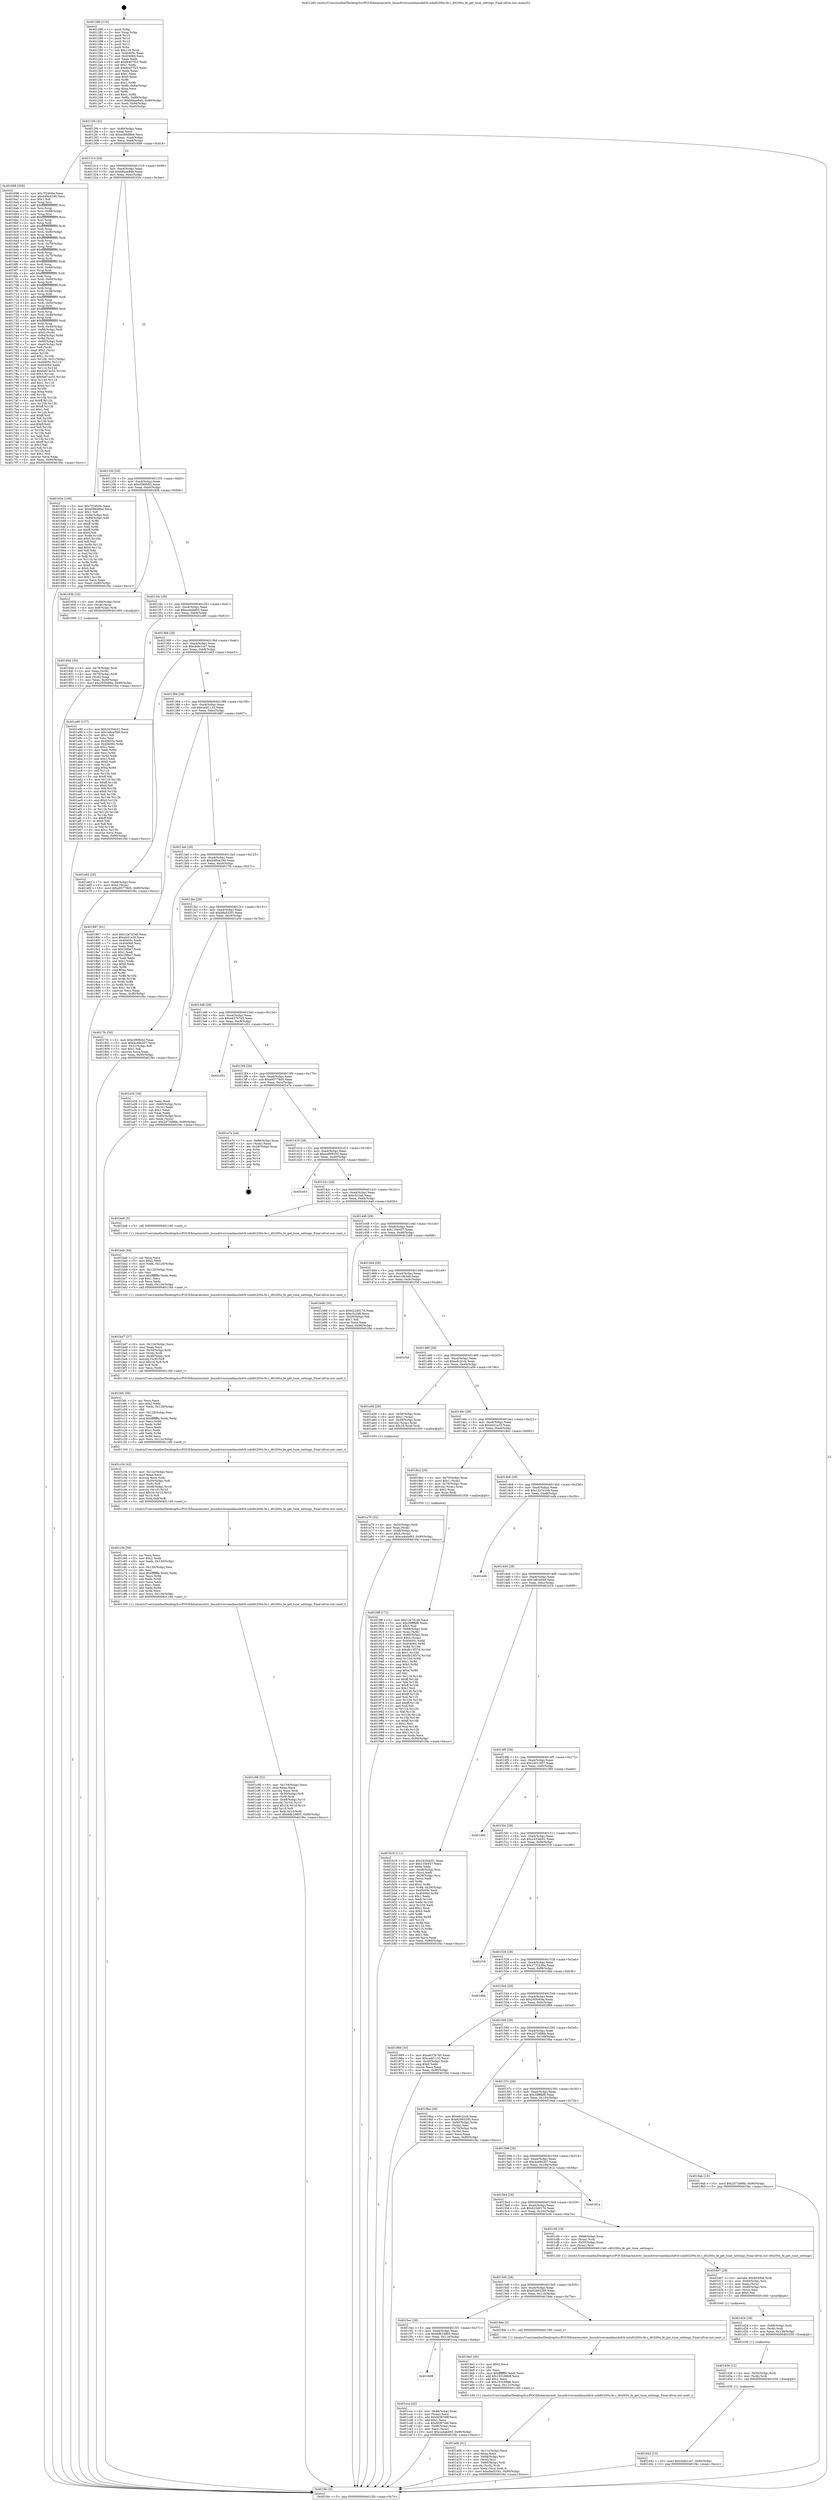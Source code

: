 digraph "0x401280" {
  label = "0x401280 (/mnt/c/Users/mathe/Desktop/tcc/POCII/binaries/extr_linuxdriversmediausbdvb-usbdtt200u-fe.c_dtt200u_fe_get_tune_settings_Final-ollvm.out::main(0))"
  labelloc = "t"
  node[shape=record]

  Entry [label="",width=0.3,height=0.3,shape=circle,fillcolor=black,style=filled]
  "0x4012f4" [label="{
     0x4012f4 [32]\l
     | [instrs]\l
     &nbsp;&nbsp;0x4012f4 \<+6\>: mov -0x90(%rbp),%eax\l
     &nbsp;&nbsp;0x4012fa \<+2\>: mov %eax,%ecx\l
     &nbsp;&nbsp;0x4012fc \<+6\>: sub $0xa086d8bd,%ecx\l
     &nbsp;&nbsp;0x401302 \<+6\>: mov %eax,-0xa4(%rbp)\l
     &nbsp;&nbsp;0x401308 \<+6\>: mov %ecx,-0xa8(%rbp)\l
     &nbsp;&nbsp;0x40130e \<+6\>: je 0000000000401698 \<main+0x418\>\l
  }"]
  "0x401698" [label="{
     0x401698 [356]\l
     | [instrs]\l
     &nbsp;&nbsp;0x401698 \<+5\>: mov $0x7f24fc0e,%eax\l
     &nbsp;&nbsp;0x40169d \<+5\>: mov $0xd4844190,%ecx\l
     &nbsp;&nbsp;0x4016a2 \<+2\>: mov $0x1,%dl\l
     &nbsp;&nbsp;0x4016a4 \<+3\>: mov %rsp,%rsi\l
     &nbsp;&nbsp;0x4016a7 \<+4\>: add $0xfffffffffffffff0,%rsi\l
     &nbsp;&nbsp;0x4016ab \<+3\>: mov %rsi,%rsp\l
     &nbsp;&nbsp;0x4016ae \<+7\>: mov %rsi,-0x88(%rbp)\l
     &nbsp;&nbsp;0x4016b5 \<+3\>: mov %rsp,%rsi\l
     &nbsp;&nbsp;0x4016b8 \<+4\>: add $0xfffffffffffffff0,%rsi\l
     &nbsp;&nbsp;0x4016bc \<+3\>: mov %rsi,%rsp\l
     &nbsp;&nbsp;0x4016bf \<+3\>: mov %rsp,%rdi\l
     &nbsp;&nbsp;0x4016c2 \<+4\>: add $0xfffffffffffffff0,%rdi\l
     &nbsp;&nbsp;0x4016c6 \<+3\>: mov %rdi,%rsp\l
     &nbsp;&nbsp;0x4016c9 \<+4\>: mov %rdi,-0x80(%rbp)\l
     &nbsp;&nbsp;0x4016cd \<+3\>: mov %rsp,%rdi\l
     &nbsp;&nbsp;0x4016d0 \<+4\>: add $0xfffffffffffffff0,%rdi\l
     &nbsp;&nbsp;0x4016d4 \<+3\>: mov %rdi,%rsp\l
     &nbsp;&nbsp;0x4016d7 \<+4\>: mov %rdi,-0x78(%rbp)\l
     &nbsp;&nbsp;0x4016db \<+3\>: mov %rsp,%rdi\l
     &nbsp;&nbsp;0x4016de \<+4\>: add $0xfffffffffffffff0,%rdi\l
     &nbsp;&nbsp;0x4016e2 \<+3\>: mov %rdi,%rsp\l
     &nbsp;&nbsp;0x4016e5 \<+4\>: mov %rdi,-0x70(%rbp)\l
     &nbsp;&nbsp;0x4016e9 \<+3\>: mov %rsp,%rdi\l
     &nbsp;&nbsp;0x4016ec \<+4\>: add $0xfffffffffffffff0,%rdi\l
     &nbsp;&nbsp;0x4016f0 \<+3\>: mov %rdi,%rsp\l
     &nbsp;&nbsp;0x4016f3 \<+4\>: mov %rdi,-0x68(%rbp)\l
     &nbsp;&nbsp;0x4016f7 \<+3\>: mov %rsp,%rdi\l
     &nbsp;&nbsp;0x4016fa \<+4\>: add $0xfffffffffffffff0,%rdi\l
     &nbsp;&nbsp;0x4016fe \<+3\>: mov %rdi,%rsp\l
     &nbsp;&nbsp;0x401701 \<+4\>: mov %rdi,-0x60(%rbp)\l
     &nbsp;&nbsp;0x401705 \<+3\>: mov %rsp,%rdi\l
     &nbsp;&nbsp;0x401708 \<+4\>: add $0xfffffffffffffff0,%rdi\l
     &nbsp;&nbsp;0x40170c \<+3\>: mov %rdi,%rsp\l
     &nbsp;&nbsp;0x40170f \<+4\>: mov %rdi,-0x58(%rbp)\l
     &nbsp;&nbsp;0x401713 \<+3\>: mov %rsp,%rdi\l
     &nbsp;&nbsp;0x401716 \<+4\>: add $0xfffffffffffffff0,%rdi\l
     &nbsp;&nbsp;0x40171a \<+3\>: mov %rdi,%rsp\l
     &nbsp;&nbsp;0x40171d \<+4\>: mov %rdi,-0x50(%rbp)\l
     &nbsp;&nbsp;0x401721 \<+3\>: mov %rsp,%rdi\l
     &nbsp;&nbsp;0x401724 \<+4\>: add $0xfffffffffffffff0,%rdi\l
     &nbsp;&nbsp;0x401728 \<+3\>: mov %rdi,%rsp\l
     &nbsp;&nbsp;0x40172b \<+4\>: mov %rdi,-0x48(%rbp)\l
     &nbsp;&nbsp;0x40172f \<+3\>: mov %rsp,%rdi\l
     &nbsp;&nbsp;0x401732 \<+4\>: add $0xfffffffffffffff0,%rdi\l
     &nbsp;&nbsp;0x401736 \<+3\>: mov %rdi,%rsp\l
     &nbsp;&nbsp;0x401739 \<+4\>: mov %rdi,-0x40(%rbp)\l
     &nbsp;&nbsp;0x40173d \<+7\>: mov -0x88(%rbp),%rdi\l
     &nbsp;&nbsp;0x401744 \<+6\>: movl $0x0,(%rdi)\l
     &nbsp;&nbsp;0x40174a \<+7\>: mov -0x94(%rbp),%r8d\l
     &nbsp;&nbsp;0x401751 \<+3\>: mov %r8d,(%rsi)\l
     &nbsp;&nbsp;0x401754 \<+4\>: mov -0x80(%rbp),%rdi\l
     &nbsp;&nbsp;0x401758 \<+7\>: mov -0xa0(%rbp),%r9\l
     &nbsp;&nbsp;0x40175f \<+3\>: mov %r9,(%rdi)\l
     &nbsp;&nbsp;0x401762 \<+3\>: cmpl $0x2,(%rsi)\l
     &nbsp;&nbsp;0x401765 \<+4\>: setne %r10b\l
     &nbsp;&nbsp;0x401769 \<+4\>: and $0x1,%r10b\l
     &nbsp;&nbsp;0x40176d \<+4\>: mov %r10b,-0x31(%rbp)\l
     &nbsp;&nbsp;0x401771 \<+8\>: mov 0x40405c,%r11d\l
     &nbsp;&nbsp;0x401779 \<+7\>: mov 0x404060,%ebx\l
     &nbsp;&nbsp;0x401780 \<+3\>: mov %r11d,%r14d\l
     &nbsp;&nbsp;0x401783 \<+7\>: add $0x6a67ac55,%r14d\l
     &nbsp;&nbsp;0x40178a \<+4\>: sub $0x1,%r14d\l
     &nbsp;&nbsp;0x40178e \<+7\>: sub $0x6a67ac55,%r14d\l
     &nbsp;&nbsp;0x401795 \<+4\>: imul %r14d,%r11d\l
     &nbsp;&nbsp;0x401799 \<+4\>: and $0x1,%r11d\l
     &nbsp;&nbsp;0x40179d \<+4\>: cmp $0x0,%r11d\l
     &nbsp;&nbsp;0x4017a1 \<+4\>: sete %r10b\l
     &nbsp;&nbsp;0x4017a5 \<+3\>: cmp $0xa,%ebx\l
     &nbsp;&nbsp;0x4017a8 \<+4\>: setl %r15b\l
     &nbsp;&nbsp;0x4017ac \<+3\>: mov %r10b,%r12b\l
     &nbsp;&nbsp;0x4017af \<+4\>: xor $0xff,%r12b\l
     &nbsp;&nbsp;0x4017b3 \<+3\>: mov %r15b,%r13b\l
     &nbsp;&nbsp;0x4017b6 \<+4\>: xor $0xff,%r13b\l
     &nbsp;&nbsp;0x4017ba \<+3\>: xor $0x1,%dl\l
     &nbsp;&nbsp;0x4017bd \<+3\>: mov %r12b,%sil\l
     &nbsp;&nbsp;0x4017c0 \<+4\>: and $0xff,%sil\l
     &nbsp;&nbsp;0x4017c4 \<+3\>: and %dl,%r10b\l
     &nbsp;&nbsp;0x4017c7 \<+3\>: mov %r13b,%dil\l
     &nbsp;&nbsp;0x4017ca \<+4\>: and $0xff,%dil\l
     &nbsp;&nbsp;0x4017ce \<+3\>: and %dl,%r15b\l
     &nbsp;&nbsp;0x4017d1 \<+3\>: or %r10b,%sil\l
     &nbsp;&nbsp;0x4017d4 \<+3\>: or %r15b,%dil\l
     &nbsp;&nbsp;0x4017d7 \<+3\>: xor %dil,%sil\l
     &nbsp;&nbsp;0x4017da \<+3\>: or %r13b,%r12b\l
     &nbsp;&nbsp;0x4017dd \<+4\>: xor $0xff,%r12b\l
     &nbsp;&nbsp;0x4017e1 \<+3\>: or $0x1,%dl\l
     &nbsp;&nbsp;0x4017e4 \<+3\>: and %dl,%r12b\l
     &nbsp;&nbsp;0x4017e7 \<+3\>: or %r12b,%sil\l
     &nbsp;&nbsp;0x4017ea \<+4\>: test $0x1,%sil\l
     &nbsp;&nbsp;0x4017ee \<+3\>: cmovne %ecx,%eax\l
     &nbsp;&nbsp;0x4017f1 \<+6\>: mov %eax,-0x90(%rbp)\l
     &nbsp;&nbsp;0x4017f7 \<+5\>: jmp 0000000000401f4c \<main+0xccc\>\l
  }"]
  "0x401314" [label="{
     0x401314 [28]\l
     | [instrs]\l
     &nbsp;&nbsp;0x401314 \<+5\>: jmp 0000000000401319 \<main+0x99\>\l
     &nbsp;&nbsp;0x401319 \<+6\>: mov -0xa4(%rbp),%eax\l
     &nbsp;&nbsp;0x40131f \<+5\>: sub $0xb8aae84b,%eax\l
     &nbsp;&nbsp;0x401324 \<+6\>: mov %eax,-0xac(%rbp)\l
     &nbsp;&nbsp;0x40132a \<+6\>: je 000000000040162e \<main+0x3ae\>\l
  }"]
  Exit [label="",width=0.3,height=0.3,shape=circle,fillcolor=black,style=filled,peripheries=2]
  "0x40162e" [label="{
     0x40162e [106]\l
     | [instrs]\l
     &nbsp;&nbsp;0x40162e \<+5\>: mov $0x7f24fc0e,%eax\l
     &nbsp;&nbsp;0x401633 \<+5\>: mov $0xa086d8bd,%ecx\l
     &nbsp;&nbsp;0x401638 \<+2\>: mov $0x1,%dl\l
     &nbsp;&nbsp;0x40163a \<+7\>: mov -0x8a(%rbp),%sil\l
     &nbsp;&nbsp;0x401641 \<+7\>: mov -0x89(%rbp),%dil\l
     &nbsp;&nbsp;0x401648 \<+3\>: mov %sil,%r8b\l
     &nbsp;&nbsp;0x40164b \<+4\>: xor $0xff,%r8b\l
     &nbsp;&nbsp;0x40164f \<+3\>: mov %dil,%r9b\l
     &nbsp;&nbsp;0x401652 \<+4\>: xor $0xff,%r9b\l
     &nbsp;&nbsp;0x401656 \<+3\>: xor $0x0,%dl\l
     &nbsp;&nbsp;0x401659 \<+3\>: mov %r8b,%r10b\l
     &nbsp;&nbsp;0x40165c \<+4\>: and $0x0,%r10b\l
     &nbsp;&nbsp;0x401660 \<+3\>: and %dl,%sil\l
     &nbsp;&nbsp;0x401663 \<+3\>: mov %r9b,%r11b\l
     &nbsp;&nbsp;0x401666 \<+4\>: and $0x0,%r11b\l
     &nbsp;&nbsp;0x40166a \<+3\>: and %dl,%dil\l
     &nbsp;&nbsp;0x40166d \<+3\>: or %sil,%r10b\l
     &nbsp;&nbsp;0x401670 \<+3\>: or %dil,%r11b\l
     &nbsp;&nbsp;0x401673 \<+3\>: xor %r11b,%r10b\l
     &nbsp;&nbsp;0x401676 \<+3\>: or %r9b,%r8b\l
     &nbsp;&nbsp;0x401679 \<+4\>: xor $0xff,%r8b\l
     &nbsp;&nbsp;0x40167d \<+3\>: or $0x0,%dl\l
     &nbsp;&nbsp;0x401680 \<+3\>: and %dl,%r8b\l
     &nbsp;&nbsp;0x401683 \<+3\>: or %r8b,%r10b\l
     &nbsp;&nbsp;0x401686 \<+4\>: test $0x1,%r10b\l
     &nbsp;&nbsp;0x40168a \<+3\>: cmovne %ecx,%eax\l
     &nbsp;&nbsp;0x40168d \<+6\>: mov %eax,-0x90(%rbp)\l
     &nbsp;&nbsp;0x401693 \<+5\>: jmp 0000000000401f4c \<main+0xccc\>\l
  }"]
  "0x401330" [label="{
     0x401330 [28]\l
     | [instrs]\l
     &nbsp;&nbsp;0x401330 \<+5\>: jmp 0000000000401335 \<main+0xb5\>\l
     &nbsp;&nbsp;0x401335 \<+6\>: mov -0xa4(%rbp),%eax\l
     &nbsp;&nbsp;0x40133b \<+5\>: sub $0xc090fcb2,%eax\l
     &nbsp;&nbsp;0x401340 \<+6\>: mov %eax,-0xb0(%rbp)\l
     &nbsp;&nbsp;0x401346 \<+6\>: je 000000000040183b \<main+0x5bb\>\l
  }"]
  "0x401f4c" [label="{
     0x401f4c [5]\l
     | [instrs]\l
     &nbsp;&nbsp;0x401f4c \<+5\>: jmp 00000000004012f4 \<main+0x74\>\l
  }"]
  "0x401280" [label="{
     0x401280 [116]\l
     | [instrs]\l
     &nbsp;&nbsp;0x401280 \<+1\>: push %rbp\l
     &nbsp;&nbsp;0x401281 \<+3\>: mov %rsp,%rbp\l
     &nbsp;&nbsp;0x401284 \<+2\>: push %r15\l
     &nbsp;&nbsp;0x401286 \<+2\>: push %r14\l
     &nbsp;&nbsp;0x401288 \<+2\>: push %r13\l
     &nbsp;&nbsp;0x40128a \<+2\>: push %r12\l
     &nbsp;&nbsp;0x40128c \<+1\>: push %rbx\l
     &nbsp;&nbsp;0x40128d \<+7\>: sub $0x128,%rsp\l
     &nbsp;&nbsp;0x401294 \<+7\>: mov 0x40405c,%eax\l
     &nbsp;&nbsp;0x40129b \<+7\>: mov 0x404060,%ecx\l
     &nbsp;&nbsp;0x4012a2 \<+2\>: mov %eax,%edx\l
     &nbsp;&nbsp;0x4012a4 \<+6\>: add $0xfe407f23,%edx\l
     &nbsp;&nbsp;0x4012aa \<+3\>: sub $0x1,%edx\l
     &nbsp;&nbsp;0x4012ad \<+6\>: sub $0xfe407f23,%edx\l
     &nbsp;&nbsp;0x4012b3 \<+3\>: imul %edx,%eax\l
     &nbsp;&nbsp;0x4012b6 \<+3\>: and $0x1,%eax\l
     &nbsp;&nbsp;0x4012b9 \<+3\>: cmp $0x0,%eax\l
     &nbsp;&nbsp;0x4012bc \<+4\>: sete %r8b\l
     &nbsp;&nbsp;0x4012c0 \<+4\>: and $0x1,%r8b\l
     &nbsp;&nbsp;0x4012c4 \<+7\>: mov %r8b,-0x8a(%rbp)\l
     &nbsp;&nbsp;0x4012cb \<+3\>: cmp $0xa,%ecx\l
     &nbsp;&nbsp;0x4012ce \<+4\>: setl %r8b\l
     &nbsp;&nbsp;0x4012d2 \<+4\>: and $0x1,%r8b\l
     &nbsp;&nbsp;0x4012d6 \<+7\>: mov %r8b,-0x89(%rbp)\l
     &nbsp;&nbsp;0x4012dd \<+10\>: movl $0xb8aae84b,-0x90(%rbp)\l
     &nbsp;&nbsp;0x4012e7 \<+6\>: mov %edi,-0x94(%rbp)\l
     &nbsp;&nbsp;0x4012ed \<+7\>: mov %rsi,-0xa0(%rbp)\l
  }"]
  "0x401d42" [label="{
     0x401d42 [15]\l
     | [instrs]\l
     &nbsp;&nbsp;0x401d42 \<+10\>: movl $0xcb4e1ce7,-0x90(%rbp)\l
     &nbsp;&nbsp;0x401d4c \<+5\>: jmp 0000000000401f4c \<main+0xccc\>\l
  }"]
  "0x401d36" [label="{
     0x401d36 [12]\l
     | [instrs]\l
     &nbsp;&nbsp;0x401d36 \<+4\>: mov -0x50(%rbp),%rdi\l
     &nbsp;&nbsp;0x401d3a \<+3\>: mov (%rdi),%rdi\l
     &nbsp;&nbsp;0x401d3d \<+5\>: call 0000000000401030 \<free@plt\>\l
     | [calls]\l
     &nbsp;&nbsp;0x401030 \{1\} (unknown)\l
  }"]
  "0x40183b" [label="{
     0x40183b [16]\l
     | [instrs]\l
     &nbsp;&nbsp;0x40183b \<+4\>: mov -0x80(%rbp),%rax\l
     &nbsp;&nbsp;0x40183f \<+3\>: mov (%rax),%rax\l
     &nbsp;&nbsp;0x401842 \<+4\>: mov 0x8(%rax),%rdi\l
     &nbsp;&nbsp;0x401846 \<+5\>: call 0000000000401060 \<atoi@plt\>\l
     | [calls]\l
     &nbsp;&nbsp;0x401060 \{1\} (unknown)\l
  }"]
  "0x40134c" [label="{
     0x40134c [28]\l
     | [instrs]\l
     &nbsp;&nbsp;0x40134c \<+5\>: jmp 0000000000401351 \<main+0xd1\>\l
     &nbsp;&nbsp;0x401351 \<+6\>: mov -0xa4(%rbp),%eax\l
     &nbsp;&nbsp;0x401357 \<+5\>: sub $0xca4abd93,%eax\l
     &nbsp;&nbsp;0x40135c \<+6\>: mov %eax,-0xb4(%rbp)\l
     &nbsp;&nbsp;0x401362 \<+6\>: je 0000000000401a90 \<main+0x810\>\l
  }"]
  "0x401d24" [label="{
     0x401d24 [18]\l
     | [instrs]\l
     &nbsp;&nbsp;0x401d24 \<+4\>: mov -0x68(%rbp),%rdi\l
     &nbsp;&nbsp;0x401d28 \<+3\>: mov (%rdi),%rdi\l
     &nbsp;&nbsp;0x401d2b \<+6\>: mov %eax,-0x138(%rbp)\l
     &nbsp;&nbsp;0x401d31 \<+5\>: call 0000000000401030 \<free@plt\>\l
     | [calls]\l
     &nbsp;&nbsp;0x401030 \{1\} (unknown)\l
  }"]
  "0x401a90" [label="{
     0x401a90 [137]\l
     | [instrs]\l
     &nbsp;&nbsp;0x401a90 \<+5\>: mov $0x2435dc01,%eax\l
     &nbsp;&nbsp;0x401a95 \<+5\>: mov $0x1a6ce5b9,%ecx\l
     &nbsp;&nbsp;0x401a9a \<+2\>: mov $0x1,%dl\l
     &nbsp;&nbsp;0x401a9c \<+2\>: xor %esi,%esi\l
     &nbsp;&nbsp;0x401a9e \<+7\>: mov 0x40405c,%edi\l
     &nbsp;&nbsp;0x401aa5 \<+8\>: mov 0x404060,%r8d\l
     &nbsp;&nbsp;0x401aad \<+3\>: sub $0x1,%esi\l
     &nbsp;&nbsp;0x401ab0 \<+3\>: mov %edi,%r9d\l
     &nbsp;&nbsp;0x401ab3 \<+3\>: add %esi,%r9d\l
     &nbsp;&nbsp;0x401ab6 \<+4\>: imul %r9d,%edi\l
     &nbsp;&nbsp;0x401aba \<+3\>: and $0x1,%edi\l
     &nbsp;&nbsp;0x401abd \<+3\>: cmp $0x0,%edi\l
     &nbsp;&nbsp;0x401ac0 \<+4\>: sete %r10b\l
     &nbsp;&nbsp;0x401ac4 \<+4\>: cmp $0xa,%r8d\l
     &nbsp;&nbsp;0x401ac8 \<+4\>: setl %r11b\l
     &nbsp;&nbsp;0x401acc \<+3\>: mov %r10b,%bl\l
     &nbsp;&nbsp;0x401acf \<+3\>: xor $0xff,%bl\l
     &nbsp;&nbsp;0x401ad2 \<+3\>: mov %r11b,%r14b\l
     &nbsp;&nbsp;0x401ad5 \<+4\>: xor $0xff,%r14b\l
     &nbsp;&nbsp;0x401ad9 \<+3\>: xor $0x0,%dl\l
     &nbsp;&nbsp;0x401adc \<+3\>: mov %bl,%r15b\l
     &nbsp;&nbsp;0x401adf \<+4\>: and $0x0,%r15b\l
     &nbsp;&nbsp;0x401ae3 \<+3\>: and %dl,%r10b\l
     &nbsp;&nbsp;0x401ae6 \<+3\>: mov %r14b,%r12b\l
     &nbsp;&nbsp;0x401ae9 \<+4\>: and $0x0,%r12b\l
     &nbsp;&nbsp;0x401aed \<+3\>: and %dl,%r11b\l
     &nbsp;&nbsp;0x401af0 \<+3\>: or %r10b,%r15b\l
     &nbsp;&nbsp;0x401af3 \<+3\>: or %r11b,%r12b\l
     &nbsp;&nbsp;0x401af6 \<+3\>: xor %r12b,%r15b\l
     &nbsp;&nbsp;0x401af9 \<+3\>: or %r14b,%bl\l
     &nbsp;&nbsp;0x401afc \<+3\>: xor $0xff,%bl\l
     &nbsp;&nbsp;0x401aff \<+3\>: or $0x0,%dl\l
     &nbsp;&nbsp;0x401b02 \<+2\>: and %dl,%bl\l
     &nbsp;&nbsp;0x401b04 \<+3\>: or %bl,%r15b\l
     &nbsp;&nbsp;0x401b07 \<+4\>: test $0x1,%r15b\l
     &nbsp;&nbsp;0x401b0b \<+3\>: cmovne %ecx,%eax\l
     &nbsp;&nbsp;0x401b0e \<+6\>: mov %eax,-0x90(%rbp)\l
     &nbsp;&nbsp;0x401b14 \<+5\>: jmp 0000000000401f4c \<main+0xccc\>\l
  }"]
  "0x401368" [label="{
     0x401368 [28]\l
     | [instrs]\l
     &nbsp;&nbsp;0x401368 \<+5\>: jmp 000000000040136d \<main+0xed\>\l
     &nbsp;&nbsp;0x40136d \<+6\>: mov -0xa4(%rbp),%eax\l
     &nbsp;&nbsp;0x401373 \<+5\>: sub $0xcb4e1ce7,%eax\l
     &nbsp;&nbsp;0x401378 \<+6\>: mov %eax,-0xb8(%rbp)\l
     &nbsp;&nbsp;0x40137e \<+6\>: je 0000000000401e62 \<main+0xbe2\>\l
  }"]
  "0x401d07" [label="{
     0x401d07 [29]\l
     | [instrs]\l
     &nbsp;&nbsp;0x401d07 \<+10\>: movabs $0x4020b6,%rdi\l
     &nbsp;&nbsp;0x401d11 \<+4\>: mov -0x40(%rbp),%rsi\l
     &nbsp;&nbsp;0x401d15 \<+2\>: mov %eax,(%rsi)\l
     &nbsp;&nbsp;0x401d17 \<+4\>: mov -0x40(%rbp),%rsi\l
     &nbsp;&nbsp;0x401d1b \<+2\>: mov (%rsi),%esi\l
     &nbsp;&nbsp;0x401d1d \<+2\>: mov $0x0,%al\l
     &nbsp;&nbsp;0x401d1f \<+5\>: call 0000000000401040 \<printf@plt\>\l
     | [calls]\l
     &nbsp;&nbsp;0x401040 \{1\} (unknown)\l
  }"]
  "0x401e62" [label="{
     0x401e62 [28]\l
     | [instrs]\l
     &nbsp;&nbsp;0x401e62 \<+7\>: mov -0x88(%rbp),%rax\l
     &nbsp;&nbsp;0x401e69 \<+6\>: movl $0x0,(%rax)\l
     &nbsp;&nbsp;0x401e6f \<+10\>: movl $0xe95778d5,-0x90(%rbp)\l
     &nbsp;&nbsp;0x401e79 \<+5\>: jmp 0000000000401f4c \<main+0xccc\>\l
  }"]
  "0x401384" [label="{
     0x401384 [28]\l
     | [instrs]\l
     &nbsp;&nbsp;0x401384 \<+5\>: jmp 0000000000401389 \<main+0x109\>\l
     &nbsp;&nbsp;0x401389 \<+6\>: mov -0xa4(%rbp),%eax\l
     &nbsp;&nbsp;0x40138f \<+5\>: sub $0xce4f1132,%eax\l
     &nbsp;&nbsp;0x401394 \<+6\>: mov %eax,-0xbc(%rbp)\l
     &nbsp;&nbsp;0x40139a \<+6\>: je 0000000000401887 \<main+0x607\>\l
  }"]
  "0x401608" [label="{
     0x401608\l
  }", style=dashed]
  "0x401887" [label="{
     0x401887 [91]\l
     | [instrs]\l
     &nbsp;&nbsp;0x401887 \<+5\>: mov $0x12a7d1eb,%eax\l
     &nbsp;&nbsp;0x40188c \<+5\>: mov $0xeb51a35,%ecx\l
     &nbsp;&nbsp;0x401891 \<+7\>: mov 0x40405c,%edx\l
     &nbsp;&nbsp;0x401898 \<+7\>: mov 0x404060,%esi\l
     &nbsp;&nbsp;0x40189f \<+2\>: mov %edx,%edi\l
     &nbsp;&nbsp;0x4018a1 \<+6\>: sub $0x24fbe7,%edi\l
     &nbsp;&nbsp;0x4018a7 \<+3\>: sub $0x1,%edi\l
     &nbsp;&nbsp;0x4018aa \<+6\>: add $0x24fbe7,%edi\l
     &nbsp;&nbsp;0x4018b0 \<+3\>: imul %edi,%edx\l
     &nbsp;&nbsp;0x4018b3 \<+3\>: and $0x1,%edx\l
     &nbsp;&nbsp;0x4018b6 \<+3\>: cmp $0x0,%edx\l
     &nbsp;&nbsp;0x4018b9 \<+4\>: sete %r8b\l
     &nbsp;&nbsp;0x4018bd \<+3\>: cmp $0xa,%esi\l
     &nbsp;&nbsp;0x4018c0 \<+4\>: setl %r9b\l
     &nbsp;&nbsp;0x4018c4 \<+3\>: mov %r8b,%r10b\l
     &nbsp;&nbsp;0x4018c7 \<+3\>: and %r9b,%r10b\l
     &nbsp;&nbsp;0x4018ca \<+3\>: xor %r9b,%r8b\l
     &nbsp;&nbsp;0x4018cd \<+3\>: or %r8b,%r10b\l
     &nbsp;&nbsp;0x4018d0 \<+4\>: test $0x1,%r10b\l
     &nbsp;&nbsp;0x4018d4 \<+3\>: cmovne %ecx,%eax\l
     &nbsp;&nbsp;0x4018d7 \<+6\>: mov %eax,-0x90(%rbp)\l
     &nbsp;&nbsp;0x4018dd \<+5\>: jmp 0000000000401f4c \<main+0xccc\>\l
  }"]
  "0x4013a0" [label="{
     0x4013a0 [28]\l
     | [instrs]\l
     &nbsp;&nbsp;0x4013a0 \<+5\>: jmp 00000000004013a5 \<main+0x125\>\l
     &nbsp;&nbsp;0x4013a5 \<+6\>: mov -0xa4(%rbp),%eax\l
     &nbsp;&nbsp;0x4013ab \<+5\>: sub $0xd4844190,%eax\l
     &nbsp;&nbsp;0x4013b0 \<+6\>: mov %eax,-0xc0(%rbp)\l
     &nbsp;&nbsp;0x4013b6 \<+6\>: je 00000000004017fc \<main+0x57c\>\l
  }"]
  "0x401cca" [label="{
     0x401cca [42]\l
     | [instrs]\l
     &nbsp;&nbsp;0x401cca \<+4\>: mov -0x48(%rbp),%rax\l
     &nbsp;&nbsp;0x401cce \<+2\>: mov (%rax),%ecx\l
     &nbsp;&nbsp;0x401cd0 \<+6\>: add $0xfd38748f,%ecx\l
     &nbsp;&nbsp;0x401cd6 \<+3\>: add $0x1,%ecx\l
     &nbsp;&nbsp;0x401cd9 \<+6\>: sub $0xfd38748f,%ecx\l
     &nbsp;&nbsp;0x401cdf \<+4\>: mov -0x48(%rbp),%rax\l
     &nbsp;&nbsp;0x401ce3 \<+2\>: mov %ecx,(%rax)\l
     &nbsp;&nbsp;0x401ce5 \<+10\>: movl $0xca4abd93,-0x90(%rbp)\l
     &nbsp;&nbsp;0x401cef \<+5\>: jmp 0000000000401f4c \<main+0xccc\>\l
  }"]
  "0x4017fc" [label="{
     0x4017fc [30]\l
     | [instrs]\l
     &nbsp;&nbsp;0x4017fc \<+5\>: mov $0xc090fcb2,%eax\l
     &nbsp;&nbsp;0x401801 \<+5\>: mov $0x4a48e307,%ecx\l
     &nbsp;&nbsp;0x401806 \<+3\>: mov -0x31(%rbp),%dl\l
     &nbsp;&nbsp;0x401809 \<+3\>: test $0x1,%dl\l
     &nbsp;&nbsp;0x40180c \<+3\>: cmovne %ecx,%eax\l
     &nbsp;&nbsp;0x40180f \<+6\>: mov %eax,-0x90(%rbp)\l
     &nbsp;&nbsp;0x401815 \<+5\>: jmp 0000000000401f4c \<main+0xccc\>\l
  }"]
  "0x4013bc" [label="{
     0x4013bc [28]\l
     | [instrs]\l
     &nbsp;&nbsp;0x4013bc \<+5\>: jmp 00000000004013c1 \<main+0x141\>\l
     &nbsp;&nbsp;0x4013c1 \<+6\>: mov -0xa4(%rbp),%eax\l
     &nbsp;&nbsp;0x4013c7 \<+5\>: sub $0xd9a533f1,%eax\l
     &nbsp;&nbsp;0x4013cc \<+6\>: mov %eax,-0xc4(%rbp)\l
     &nbsp;&nbsp;0x4013d2 \<+6\>: je 0000000000401a34 \<main+0x7b4\>\l
  }"]
  "0x40184b" [label="{
     0x40184b [30]\l
     | [instrs]\l
     &nbsp;&nbsp;0x40184b \<+4\>: mov -0x78(%rbp),%rdi\l
     &nbsp;&nbsp;0x40184f \<+2\>: mov %eax,(%rdi)\l
     &nbsp;&nbsp;0x401851 \<+4\>: mov -0x78(%rbp),%rdi\l
     &nbsp;&nbsp;0x401855 \<+2\>: mov (%rdi),%eax\l
     &nbsp;&nbsp;0x401857 \<+3\>: mov %eax,-0x30(%rbp)\l
     &nbsp;&nbsp;0x40185a \<+10\>: movl $0x29304f4a,-0x90(%rbp)\l
     &nbsp;&nbsp;0x401864 \<+5\>: jmp 0000000000401f4c \<main+0xccc\>\l
  }"]
  "0x401c96" [label="{
     0x401c96 [52]\l
     | [instrs]\l
     &nbsp;&nbsp;0x401c96 \<+6\>: mov -0x134(%rbp),%ecx\l
     &nbsp;&nbsp;0x401c9c \<+3\>: imul %eax,%ecx\l
     &nbsp;&nbsp;0x401c9f \<+3\>: movslq %ecx,%rdi\l
     &nbsp;&nbsp;0x401ca2 \<+4\>: mov -0x50(%rbp),%r8\l
     &nbsp;&nbsp;0x401ca6 \<+3\>: mov (%r8),%r8\l
     &nbsp;&nbsp;0x401ca9 \<+4\>: mov -0x48(%rbp),%r10\l
     &nbsp;&nbsp;0x401cad \<+3\>: movslq (%r10),%r10\l
     &nbsp;&nbsp;0x401cb0 \<+4\>: imul $0x18,%r10,%r10\l
     &nbsp;&nbsp;0x401cb4 \<+3\>: add %r10,%r8\l
     &nbsp;&nbsp;0x401cb7 \<+4\>: mov %rdi,0x10(%r8)\l
     &nbsp;&nbsp;0x401cbb \<+10\>: movl $0x6db1d805,-0x90(%rbp)\l
     &nbsp;&nbsp;0x401cc5 \<+5\>: jmp 0000000000401f4c \<main+0xccc\>\l
  }"]
  "0x401a34" [label="{
     0x401a34 [34]\l
     | [instrs]\l
     &nbsp;&nbsp;0x401a34 \<+2\>: xor %eax,%eax\l
     &nbsp;&nbsp;0x401a36 \<+4\>: mov -0x60(%rbp),%rcx\l
     &nbsp;&nbsp;0x401a3a \<+2\>: mov (%rcx),%edx\l
     &nbsp;&nbsp;0x401a3c \<+3\>: sub $0x1,%eax\l
     &nbsp;&nbsp;0x401a3f \<+2\>: sub %eax,%edx\l
     &nbsp;&nbsp;0x401a41 \<+4\>: mov -0x60(%rbp),%rcx\l
     &nbsp;&nbsp;0x401a45 \<+2\>: mov %edx,(%rcx)\l
     &nbsp;&nbsp;0x401a47 \<+10\>: movl $0x2d73d96b,-0x90(%rbp)\l
     &nbsp;&nbsp;0x401a51 \<+5\>: jmp 0000000000401f4c \<main+0xccc\>\l
  }"]
  "0x4013d8" [label="{
     0x4013d8 [28]\l
     | [instrs]\l
     &nbsp;&nbsp;0x4013d8 \<+5\>: jmp 00000000004013dd \<main+0x15d\>\l
     &nbsp;&nbsp;0x4013dd \<+6\>: mov -0xa4(%rbp),%eax\l
     &nbsp;&nbsp;0x4013e3 \<+5\>: sub $0xe637b745,%eax\l
     &nbsp;&nbsp;0x4013e8 \<+6\>: mov %eax,-0xc8(%rbp)\l
     &nbsp;&nbsp;0x4013ee \<+6\>: je 0000000000401d51 \<main+0xad1\>\l
  }"]
  "0x401c5e" [label="{
     0x401c5e [56]\l
     | [instrs]\l
     &nbsp;&nbsp;0x401c5e \<+2\>: xor %ecx,%ecx\l
     &nbsp;&nbsp;0x401c60 \<+5\>: mov $0x2,%edx\l
     &nbsp;&nbsp;0x401c65 \<+6\>: mov %edx,-0x130(%rbp)\l
     &nbsp;&nbsp;0x401c6b \<+1\>: cltd\l
     &nbsp;&nbsp;0x401c6c \<+6\>: mov -0x130(%rbp),%esi\l
     &nbsp;&nbsp;0x401c72 \<+2\>: idiv %esi\l
     &nbsp;&nbsp;0x401c74 \<+6\>: imul $0xfffffffe,%edx,%edx\l
     &nbsp;&nbsp;0x401c7a \<+3\>: mov %ecx,%r9d\l
     &nbsp;&nbsp;0x401c7d \<+3\>: sub %edx,%r9d\l
     &nbsp;&nbsp;0x401c80 \<+2\>: mov %ecx,%edx\l
     &nbsp;&nbsp;0x401c82 \<+3\>: sub $0x1,%edx\l
     &nbsp;&nbsp;0x401c85 \<+3\>: add %edx,%r9d\l
     &nbsp;&nbsp;0x401c88 \<+3\>: sub %r9d,%ecx\l
     &nbsp;&nbsp;0x401c8b \<+6\>: mov %ecx,-0x134(%rbp)\l
     &nbsp;&nbsp;0x401c91 \<+5\>: call 0000000000401160 \<next_i\>\l
     | [calls]\l
     &nbsp;&nbsp;0x401160 \{1\} (/mnt/c/Users/mathe/Desktop/tcc/POCII/binaries/extr_linuxdriversmediausbdvb-usbdtt200u-fe.c_dtt200u_fe_get_tune_settings_Final-ollvm.out::next_i)\l
  }"]
  "0x401d51" [label="{
     0x401d51\l
  }", style=dashed]
  "0x4013f4" [label="{
     0x4013f4 [28]\l
     | [instrs]\l
     &nbsp;&nbsp;0x4013f4 \<+5\>: jmp 00000000004013f9 \<main+0x179\>\l
     &nbsp;&nbsp;0x4013f9 \<+6\>: mov -0xa4(%rbp),%eax\l
     &nbsp;&nbsp;0x4013ff \<+5\>: sub $0xe95778d5,%eax\l
     &nbsp;&nbsp;0x401404 \<+6\>: mov %eax,-0xcc(%rbp)\l
     &nbsp;&nbsp;0x40140a \<+6\>: je 0000000000401e7e \<main+0xbfe\>\l
  }"]
  "0x401c34" [label="{
     0x401c34 [42]\l
     | [instrs]\l
     &nbsp;&nbsp;0x401c34 \<+6\>: mov -0x12c(%rbp),%ecx\l
     &nbsp;&nbsp;0x401c3a \<+3\>: imul %eax,%ecx\l
     &nbsp;&nbsp;0x401c3d \<+3\>: movslq %ecx,%rdi\l
     &nbsp;&nbsp;0x401c40 \<+4\>: mov -0x50(%rbp),%r8\l
     &nbsp;&nbsp;0x401c44 \<+3\>: mov (%r8),%r8\l
     &nbsp;&nbsp;0x401c47 \<+4\>: mov -0x48(%rbp),%r10\l
     &nbsp;&nbsp;0x401c4b \<+3\>: movslq (%r10),%r10\l
     &nbsp;&nbsp;0x401c4e \<+4\>: imul $0x18,%r10,%r10\l
     &nbsp;&nbsp;0x401c52 \<+3\>: add %r10,%r8\l
     &nbsp;&nbsp;0x401c55 \<+4\>: mov %rdi,0x8(%r8)\l
     &nbsp;&nbsp;0x401c59 \<+5\>: call 0000000000401160 \<next_i\>\l
     | [calls]\l
     &nbsp;&nbsp;0x401160 \{1\} (/mnt/c/Users/mathe/Desktop/tcc/POCII/binaries/extr_linuxdriversmediausbdvb-usbdtt200u-fe.c_dtt200u_fe_get_tune_settings_Final-ollvm.out::next_i)\l
  }"]
  "0x401e7e" [label="{
     0x401e7e [24]\l
     | [instrs]\l
     &nbsp;&nbsp;0x401e7e \<+7\>: mov -0x88(%rbp),%rax\l
     &nbsp;&nbsp;0x401e85 \<+2\>: mov (%rax),%eax\l
     &nbsp;&nbsp;0x401e87 \<+4\>: lea -0x28(%rbp),%rsp\l
     &nbsp;&nbsp;0x401e8b \<+1\>: pop %rbx\l
     &nbsp;&nbsp;0x401e8c \<+2\>: pop %r12\l
     &nbsp;&nbsp;0x401e8e \<+2\>: pop %r13\l
     &nbsp;&nbsp;0x401e90 \<+2\>: pop %r14\l
     &nbsp;&nbsp;0x401e92 \<+2\>: pop %r15\l
     &nbsp;&nbsp;0x401e94 \<+1\>: pop %rbp\l
     &nbsp;&nbsp;0x401e95 \<+1\>: ret\l
  }"]
  "0x401410" [label="{
     0x401410 [28]\l
     | [instrs]\l
     &nbsp;&nbsp;0x401410 \<+5\>: jmp 0000000000401415 \<main+0x195\>\l
     &nbsp;&nbsp;0x401415 \<+6\>: mov -0xa4(%rbp),%eax\l
     &nbsp;&nbsp;0x40141b \<+5\>: sub $0xee808355,%eax\l
     &nbsp;&nbsp;0x401420 \<+6\>: mov %eax,-0xd0(%rbp)\l
     &nbsp;&nbsp;0x401426 \<+6\>: je 0000000000401e53 \<main+0xbd3\>\l
  }"]
  "0x401bfc" [label="{
     0x401bfc [56]\l
     | [instrs]\l
     &nbsp;&nbsp;0x401bfc \<+2\>: xor %ecx,%ecx\l
     &nbsp;&nbsp;0x401bfe \<+5\>: mov $0x2,%edx\l
     &nbsp;&nbsp;0x401c03 \<+6\>: mov %edx,-0x128(%rbp)\l
     &nbsp;&nbsp;0x401c09 \<+1\>: cltd\l
     &nbsp;&nbsp;0x401c0a \<+6\>: mov -0x128(%rbp),%esi\l
     &nbsp;&nbsp;0x401c10 \<+2\>: idiv %esi\l
     &nbsp;&nbsp;0x401c12 \<+6\>: imul $0xfffffffe,%edx,%edx\l
     &nbsp;&nbsp;0x401c18 \<+3\>: mov %ecx,%r9d\l
     &nbsp;&nbsp;0x401c1b \<+3\>: sub %edx,%r9d\l
     &nbsp;&nbsp;0x401c1e \<+2\>: mov %ecx,%edx\l
     &nbsp;&nbsp;0x401c20 \<+3\>: sub $0x1,%edx\l
     &nbsp;&nbsp;0x401c23 \<+3\>: add %edx,%r9d\l
     &nbsp;&nbsp;0x401c26 \<+3\>: sub %r9d,%ecx\l
     &nbsp;&nbsp;0x401c29 \<+6\>: mov %ecx,-0x12c(%rbp)\l
     &nbsp;&nbsp;0x401c2f \<+5\>: call 0000000000401160 \<next_i\>\l
     | [calls]\l
     &nbsp;&nbsp;0x401160 \{1\} (/mnt/c/Users/mathe/Desktop/tcc/POCII/binaries/extr_linuxdriversmediausbdvb-usbdtt200u-fe.c_dtt200u_fe_get_tune_settings_Final-ollvm.out::next_i)\l
  }"]
  "0x401e53" [label="{
     0x401e53\l
  }", style=dashed]
  "0x40142c" [label="{
     0x40142c [28]\l
     | [instrs]\l
     &nbsp;&nbsp;0x40142c \<+5\>: jmp 0000000000401431 \<main+0x1b1\>\l
     &nbsp;&nbsp;0x401431 \<+6\>: mov -0xa4(%rbp),%eax\l
     &nbsp;&nbsp;0x401437 \<+5\>: sub $0xc5c2a6,%eax\l
     &nbsp;&nbsp;0x40143c \<+6\>: mov %eax,-0xd4(%rbp)\l
     &nbsp;&nbsp;0x401442 \<+6\>: je 0000000000401ba6 \<main+0x926\>\l
  }"]
  "0x401bd7" [label="{
     0x401bd7 [37]\l
     | [instrs]\l
     &nbsp;&nbsp;0x401bd7 \<+6\>: mov -0x124(%rbp),%ecx\l
     &nbsp;&nbsp;0x401bdd \<+3\>: imul %eax,%ecx\l
     &nbsp;&nbsp;0x401be0 \<+4\>: mov -0x50(%rbp),%rdi\l
     &nbsp;&nbsp;0x401be4 \<+3\>: mov (%rdi),%rdi\l
     &nbsp;&nbsp;0x401be7 \<+4\>: mov -0x48(%rbp),%r8\l
     &nbsp;&nbsp;0x401beb \<+3\>: movslq (%r8),%r8\l
     &nbsp;&nbsp;0x401bee \<+4\>: imul $0x18,%r8,%r8\l
     &nbsp;&nbsp;0x401bf2 \<+3\>: add %r8,%rdi\l
     &nbsp;&nbsp;0x401bf5 \<+2\>: mov %ecx,(%rdi)\l
     &nbsp;&nbsp;0x401bf7 \<+5\>: call 0000000000401160 \<next_i\>\l
     | [calls]\l
     &nbsp;&nbsp;0x401160 \{1\} (/mnt/c/Users/mathe/Desktop/tcc/POCII/binaries/extr_linuxdriversmediausbdvb-usbdtt200u-fe.c_dtt200u_fe_get_tune_settings_Final-ollvm.out::next_i)\l
  }"]
  "0x401ba6" [label="{
     0x401ba6 [5]\l
     | [instrs]\l
     &nbsp;&nbsp;0x401ba6 \<+5\>: call 0000000000401160 \<next_i\>\l
     | [calls]\l
     &nbsp;&nbsp;0x401160 \{1\} (/mnt/c/Users/mathe/Desktop/tcc/POCII/binaries/extr_linuxdriversmediausbdvb-usbdtt200u-fe.c_dtt200u_fe_get_tune_settings_Final-ollvm.out::next_i)\l
  }"]
  "0x401448" [label="{
     0x401448 [28]\l
     | [instrs]\l
     &nbsp;&nbsp;0x401448 \<+5\>: jmp 000000000040144d \<main+0x1cd\>\l
     &nbsp;&nbsp;0x40144d \<+6\>: mov -0xa4(%rbp),%eax\l
     &nbsp;&nbsp;0x401453 \<+5\>: sub $0x135e457,%eax\l
     &nbsp;&nbsp;0x401458 \<+6\>: mov %eax,-0xd8(%rbp)\l
     &nbsp;&nbsp;0x40145e \<+6\>: je 0000000000401b88 \<main+0x908\>\l
  }"]
  "0x401bab" [label="{
     0x401bab [44]\l
     | [instrs]\l
     &nbsp;&nbsp;0x401bab \<+2\>: xor %ecx,%ecx\l
     &nbsp;&nbsp;0x401bad \<+5\>: mov $0x2,%edx\l
     &nbsp;&nbsp;0x401bb2 \<+6\>: mov %edx,-0x120(%rbp)\l
     &nbsp;&nbsp;0x401bb8 \<+1\>: cltd\l
     &nbsp;&nbsp;0x401bb9 \<+6\>: mov -0x120(%rbp),%esi\l
     &nbsp;&nbsp;0x401bbf \<+2\>: idiv %esi\l
     &nbsp;&nbsp;0x401bc1 \<+6\>: imul $0xfffffffe,%edx,%edx\l
     &nbsp;&nbsp;0x401bc7 \<+3\>: sub $0x1,%ecx\l
     &nbsp;&nbsp;0x401bca \<+2\>: sub %ecx,%edx\l
     &nbsp;&nbsp;0x401bcc \<+6\>: mov %edx,-0x124(%rbp)\l
     &nbsp;&nbsp;0x401bd2 \<+5\>: call 0000000000401160 \<next_i\>\l
     | [calls]\l
     &nbsp;&nbsp;0x401160 \{1\} (/mnt/c/Users/mathe/Desktop/tcc/POCII/binaries/extr_linuxdriversmediausbdvb-usbdtt200u-fe.c_dtt200u_fe_get_tune_settings_Final-ollvm.out::next_i)\l
  }"]
  "0x401b88" [label="{
     0x401b88 [30]\l
     | [instrs]\l
     &nbsp;&nbsp;0x401b88 \<+5\>: mov $0x622d0176,%eax\l
     &nbsp;&nbsp;0x401b8d \<+5\>: mov $0xc5c2a6,%ecx\l
     &nbsp;&nbsp;0x401b92 \<+3\>: mov -0x29(%rbp),%dl\l
     &nbsp;&nbsp;0x401b95 \<+3\>: test $0x1,%dl\l
     &nbsp;&nbsp;0x401b98 \<+3\>: cmovne %ecx,%eax\l
     &nbsp;&nbsp;0x401b9b \<+6\>: mov %eax,-0x90(%rbp)\l
     &nbsp;&nbsp;0x401ba1 \<+5\>: jmp 0000000000401f4c \<main+0xccc\>\l
  }"]
  "0x401464" [label="{
     0x401464 [28]\l
     | [instrs]\l
     &nbsp;&nbsp;0x401464 \<+5\>: jmp 0000000000401469 \<main+0x1e9\>\l
     &nbsp;&nbsp;0x401469 \<+6\>: mov -0xa4(%rbp),%eax\l
     &nbsp;&nbsp;0x40146f \<+5\>: sub $0xe18e3a6,%eax\l
     &nbsp;&nbsp;0x401474 \<+6\>: mov %eax,-0xdc(%rbp)\l
     &nbsp;&nbsp;0x40147a \<+6\>: je 0000000000401f3d \<main+0xcbd\>\l
  }"]
  "0x401a70" [label="{
     0x401a70 [32]\l
     | [instrs]\l
     &nbsp;&nbsp;0x401a70 \<+4\>: mov -0x50(%rbp),%rdi\l
     &nbsp;&nbsp;0x401a74 \<+3\>: mov %rax,(%rdi)\l
     &nbsp;&nbsp;0x401a77 \<+4\>: mov -0x48(%rbp),%rax\l
     &nbsp;&nbsp;0x401a7b \<+6\>: movl $0x0,(%rax)\l
     &nbsp;&nbsp;0x401a81 \<+10\>: movl $0xca4abd93,-0x90(%rbp)\l
     &nbsp;&nbsp;0x401a8b \<+5\>: jmp 0000000000401f4c \<main+0xccc\>\l
  }"]
  "0x401f3d" [label="{
     0x401f3d\l
  }", style=dashed]
  "0x401480" [label="{
     0x401480 [28]\l
     | [instrs]\l
     &nbsp;&nbsp;0x401480 \<+5\>: jmp 0000000000401485 \<main+0x205\>\l
     &nbsp;&nbsp;0x401485 \<+6\>: mov -0xa4(%rbp),%eax\l
     &nbsp;&nbsp;0x40148b \<+5\>: sub $0xe9c2ccb,%eax\l
     &nbsp;&nbsp;0x401490 \<+6\>: mov %eax,-0xe0(%rbp)\l
     &nbsp;&nbsp;0x401496 \<+6\>: je 0000000000401a56 \<main+0x7d6\>\l
  }"]
  "0x401a0b" [label="{
     0x401a0b [41]\l
     | [instrs]\l
     &nbsp;&nbsp;0x401a0b \<+6\>: mov -0x11c(%rbp),%ecx\l
     &nbsp;&nbsp;0x401a11 \<+3\>: imul %eax,%ecx\l
     &nbsp;&nbsp;0x401a14 \<+4\>: mov -0x68(%rbp),%rsi\l
     &nbsp;&nbsp;0x401a18 \<+3\>: mov (%rsi),%rsi\l
     &nbsp;&nbsp;0x401a1b \<+4\>: mov -0x60(%rbp),%rdi\l
     &nbsp;&nbsp;0x401a1f \<+3\>: movslq (%rdi),%rdi\l
     &nbsp;&nbsp;0x401a22 \<+3\>: mov %ecx,(%rsi,%rdi,4)\l
     &nbsp;&nbsp;0x401a25 \<+10\>: movl $0xd9a533f1,-0x90(%rbp)\l
     &nbsp;&nbsp;0x401a2f \<+5\>: jmp 0000000000401f4c \<main+0xccc\>\l
  }"]
  "0x401a56" [label="{
     0x401a56 [26]\l
     | [instrs]\l
     &nbsp;&nbsp;0x401a56 \<+4\>: mov -0x58(%rbp),%rax\l
     &nbsp;&nbsp;0x401a5a \<+6\>: movl $0x1,(%rax)\l
     &nbsp;&nbsp;0x401a60 \<+4\>: mov -0x58(%rbp),%rax\l
     &nbsp;&nbsp;0x401a64 \<+3\>: movslq (%rax),%rax\l
     &nbsp;&nbsp;0x401a67 \<+4\>: imul $0x18,%rax,%rdi\l
     &nbsp;&nbsp;0x401a6b \<+5\>: call 0000000000401050 \<malloc@plt\>\l
     | [calls]\l
     &nbsp;&nbsp;0x401050 \{1\} (unknown)\l
  }"]
  "0x40149c" [label="{
     0x40149c [28]\l
     | [instrs]\l
     &nbsp;&nbsp;0x40149c \<+5\>: jmp 00000000004014a1 \<main+0x221\>\l
     &nbsp;&nbsp;0x4014a1 \<+6\>: mov -0xa4(%rbp),%eax\l
     &nbsp;&nbsp;0x4014a7 \<+5\>: sub $0xeb51a35,%eax\l
     &nbsp;&nbsp;0x4014ac \<+6\>: mov %eax,-0xe4(%rbp)\l
     &nbsp;&nbsp;0x4014b2 \<+6\>: je 00000000004018e2 \<main+0x662\>\l
  }"]
  "0x4019e3" [label="{
     0x4019e3 [40]\l
     | [instrs]\l
     &nbsp;&nbsp;0x4019e3 \<+5\>: mov $0x2,%ecx\l
     &nbsp;&nbsp;0x4019e8 \<+1\>: cltd\l
     &nbsp;&nbsp;0x4019e9 \<+2\>: idiv %ecx\l
     &nbsp;&nbsp;0x4019eb \<+6\>: imul $0xfffffffe,%edx,%ecx\l
     &nbsp;&nbsp;0x4019f1 \<+6\>: add $0x193188b8,%ecx\l
     &nbsp;&nbsp;0x4019f7 \<+3\>: add $0x1,%ecx\l
     &nbsp;&nbsp;0x4019fa \<+6\>: sub $0x193188b8,%ecx\l
     &nbsp;&nbsp;0x401a00 \<+6\>: mov %ecx,-0x11c(%rbp)\l
     &nbsp;&nbsp;0x401a06 \<+5\>: call 0000000000401160 \<next_i\>\l
     | [calls]\l
     &nbsp;&nbsp;0x401160 \{1\} (/mnt/c/Users/mathe/Desktop/tcc/POCII/binaries/extr_linuxdriversmediausbdvb-usbdtt200u-fe.c_dtt200u_fe_get_tune_settings_Final-ollvm.out::next_i)\l
  }"]
  "0x4018e2" [label="{
     0x4018e2 [29]\l
     | [instrs]\l
     &nbsp;&nbsp;0x4018e2 \<+4\>: mov -0x70(%rbp),%rax\l
     &nbsp;&nbsp;0x4018e6 \<+6\>: movl $0x1,(%rax)\l
     &nbsp;&nbsp;0x4018ec \<+4\>: mov -0x70(%rbp),%rax\l
     &nbsp;&nbsp;0x4018f0 \<+3\>: movslq (%rax),%rax\l
     &nbsp;&nbsp;0x4018f3 \<+4\>: shl $0x2,%rax\l
     &nbsp;&nbsp;0x4018f7 \<+3\>: mov %rax,%rdi\l
     &nbsp;&nbsp;0x4018fa \<+5\>: call 0000000000401050 \<malloc@plt\>\l
     | [calls]\l
     &nbsp;&nbsp;0x401050 \{1\} (unknown)\l
  }"]
  "0x4014b8" [label="{
     0x4014b8 [28]\l
     | [instrs]\l
     &nbsp;&nbsp;0x4014b8 \<+5\>: jmp 00000000004014bd \<main+0x23d\>\l
     &nbsp;&nbsp;0x4014bd \<+6\>: mov -0xa4(%rbp),%eax\l
     &nbsp;&nbsp;0x4014c3 \<+5\>: sub $0x12a7d1eb,%eax\l
     &nbsp;&nbsp;0x4014c8 \<+6\>: mov %eax,-0xe8(%rbp)\l
     &nbsp;&nbsp;0x4014ce \<+6\>: je 0000000000401edb \<main+0xc5b\>\l
  }"]
  "0x4015ec" [label="{
     0x4015ec [28]\l
     | [instrs]\l
     &nbsp;&nbsp;0x4015ec \<+5\>: jmp 00000000004015f1 \<main+0x371\>\l
     &nbsp;&nbsp;0x4015f1 \<+6\>: mov -0xa4(%rbp),%eax\l
     &nbsp;&nbsp;0x4015f7 \<+5\>: sub $0x6db1d805,%eax\l
     &nbsp;&nbsp;0x4015fc \<+6\>: mov %eax,-0x114(%rbp)\l
     &nbsp;&nbsp;0x401602 \<+6\>: je 0000000000401cca \<main+0xa4a\>\l
  }"]
  "0x401edb" [label="{
     0x401edb\l
  }", style=dashed]
  "0x4014d4" [label="{
     0x4014d4 [28]\l
     | [instrs]\l
     &nbsp;&nbsp;0x4014d4 \<+5\>: jmp 00000000004014d9 \<main+0x259\>\l
     &nbsp;&nbsp;0x4014d9 \<+6\>: mov -0xa4(%rbp),%eax\l
     &nbsp;&nbsp;0x4014df \<+5\>: sub $0x1a6ce5b9,%eax\l
     &nbsp;&nbsp;0x4014e4 \<+6\>: mov %eax,-0xec(%rbp)\l
     &nbsp;&nbsp;0x4014ea \<+6\>: je 0000000000401b19 \<main+0x899\>\l
  }"]
  "0x4019de" [label="{
     0x4019de [5]\l
     | [instrs]\l
     &nbsp;&nbsp;0x4019de \<+5\>: call 0000000000401160 \<next_i\>\l
     | [calls]\l
     &nbsp;&nbsp;0x401160 \{1\} (/mnt/c/Users/mathe/Desktop/tcc/POCII/binaries/extr_linuxdriversmediausbdvb-usbdtt200u-fe.c_dtt200u_fe_get_tune_settings_Final-ollvm.out::next_i)\l
  }"]
  "0x401b19" [label="{
     0x401b19 [111]\l
     | [instrs]\l
     &nbsp;&nbsp;0x401b19 \<+5\>: mov $0x2435dc01,%eax\l
     &nbsp;&nbsp;0x401b1e \<+5\>: mov $0x135e457,%ecx\l
     &nbsp;&nbsp;0x401b23 \<+2\>: xor %edx,%edx\l
     &nbsp;&nbsp;0x401b25 \<+4\>: mov -0x48(%rbp),%rsi\l
     &nbsp;&nbsp;0x401b29 \<+2\>: mov (%rsi),%edi\l
     &nbsp;&nbsp;0x401b2b \<+4\>: mov -0x58(%rbp),%rsi\l
     &nbsp;&nbsp;0x401b2f \<+2\>: cmp (%rsi),%edi\l
     &nbsp;&nbsp;0x401b31 \<+4\>: setl %r8b\l
     &nbsp;&nbsp;0x401b35 \<+4\>: and $0x1,%r8b\l
     &nbsp;&nbsp;0x401b39 \<+4\>: mov %r8b,-0x29(%rbp)\l
     &nbsp;&nbsp;0x401b3d \<+7\>: mov 0x40405c,%edi\l
     &nbsp;&nbsp;0x401b44 \<+8\>: mov 0x404060,%r9d\l
     &nbsp;&nbsp;0x401b4c \<+3\>: sub $0x1,%edx\l
     &nbsp;&nbsp;0x401b4f \<+3\>: mov %edi,%r10d\l
     &nbsp;&nbsp;0x401b52 \<+3\>: add %edx,%r10d\l
     &nbsp;&nbsp;0x401b55 \<+4\>: imul %r10d,%edi\l
     &nbsp;&nbsp;0x401b59 \<+3\>: and $0x1,%edi\l
     &nbsp;&nbsp;0x401b5c \<+3\>: cmp $0x0,%edi\l
     &nbsp;&nbsp;0x401b5f \<+4\>: sete %r8b\l
     &nbsp;&nbsp;0x401b63 \<+4\>: cmp $0xa,%r9d\l
     &nbsp;&nbsp;0x401b67 \<+4\>: setl %r11b\l
     &nbsp;&nbsp;0x401b6b \<+3\>: mov %r8b,%bl\l
     &nbsp;&nbsp;0x401b6e \<+3\>: and %r11b,%bl\l
     &nbsp;&nbsp;0x401b71 \<+3\>: xor %r11b,%r8b\l
     &nbsp;&nbsp;0x401b74 \<+3\>: or %r8b,%bl\l
     &nbsp;&nbsp;0x401b77 \<+3\>: test $0x1,%bl\l
     &nbsp;&nbsp;0x401b7a \<+3\>: cmovne %ecx,%eax\l
     &nbsp;&nbsp;0x401b7d \<+6\>: mov %eax,-0x90(%rbp)\l
     &nbsp;&nbsp;0x401b83 \<+5\>: jmp 0000000000401f4c \<main+0xccc\>\l
  }"]
  "0x4014f0" [label="{
     0x4014f0 [28]\l
     | [instrs]\l
     &nbsp;&nbsp;0x4014f0 \<+5\>: jmp 00000000004014f5 \<main+0x275\>\l
     &nbsp;&nbsp;0x4014f5 \<+6\>: mov -0xa4(%rbp),%eax\l
     &nbsp;&nbsp;0x4014fb \<+5\>: sub $0x1b013f07,%eax\l
     &nbsp;&nbsp;0x401500 \<+6\>: mov %eax,-0xf0(%rbp)\l
     &nbsp;&nbsp;0x401506 \<+6\>: je 0000000000401d60 \<main+0xae0\>\l
  }"]
  "0x4015d0" [label="{
     0x4015d0 [28]\l
     | [instrs]\l
     &nbsp;&nbsp;0x4015d0 \<+5\>: jmp 00000000004015d5 \<main+0x355\>\l
     &nbsp;&nbsp;0x4015d5 \<+6\>: mov -0xa4(%rbp),%eax\l
     &nbsp;&nbsp;0x4015db \<+5\>: sub $0x62993295,%eax\l
     &nbsp;&nbsp;0x4015e0 \<+6\>: mov %eax,-0x110(%rbp)\l
     &nbsp;&nbsp;0x4015e6 \<+6\>: je 00000000004019de \<main+0x75e\>\l
  }"]
  "0x401d60" [label="{
     0x401d60\l
  }", style=dashed]
  "0x40150c" [label="{
     0x40150c [28]\l
     | [instrs]\l
     &nbsp;&nbsp;0x40150c \<+5\>: jmp 0000000000401511 \<main+0x291\>\l
     &nbsp;&nbsp;0x401511 \<+6\>: mov -0xa4(%rbp),%eax\l
     &nbsp;&nbsp;0x401517 \<+5\>: sub $0x2435dc01,%eax\l
     &nbsp;&nbsp;0x40151c \<+6\>: mov %eax,-0xf4(%rbp)\l
     &nbsp;&nbsp;0x401522 \<+6\>: je 0000000000401f18 \<main+0xc98\>\l
  }"]
  "0x401cf4" [label="{
     0x401cf4 [19]\l
     | [instrs]\l
     &nbsp;&nbsp;0x401cf4 \<+4\>: mov -0x68(%rbp),%rax\l
     &nbsp;&nbsp;0x401cf8 \<+3\>: mov (%rax),%rdi\l
     &nbsp;&nbsp;0x401cfb \<+4\>: mov -0x50(%rbp),%rax\l
     &nbsp;&nbsp;0x401cff \<+3\>: mov (%rax),%rsi\l
     &nbsp;&nbsp;0x401d02 \<+5\>: call 0000000000401240 \<dtt200u_fe_get_tune_settings\>\l
     | [calls]\l
     &nbsp;&nbsp;0x401240 \{1\} (/mnt/c/Users/mathe/Desktop/tcc/POCII/binaries/extr_linuxdriversmediausbdvb-usbdtt200u-fe.c_dtt200u_fe_get_tune_settings_Final-ollvm.out::dtt200u_fe_get_tune_settings)\l
  }"]
  "0x401f18" [label="{
     0x401f18\l
  }", style=dashed]
  "0x401528" [label="{
     0x401528 [28]\l
     | [instrs]\l
     &nbsp;&nbsp;0x401528 \<+5\>: jmp 000000000040152d \<main+0x2ad\>\l
     &nbsp;&nbsp;0x40152d \<+6\>: mov -0xa4(%rbp),%eax\l
     &nbsp;&nbsp;0x401533 \<+5\>: sub $0x2731b39a,%eax\l
     &nbsp;&nbsp;0x401538 \<+6\>: mov %eax,-0xf8(%rbp)\l
     &nbsp;&nbsp;0x40153e \<+6\>: je 0000000000401dbb \<main+0xb3b\>\l
  }"]
  "0x4015b4" [label="{
     0x4015b4 [28]\l
     | [instrs]\l
     &nbsp;&nbsp;0x4015b4 \<+5\>: jmp 00000000004015b9 \<main+0x339\>\l
     &nbsp;&nbsp;0x4015b9 \<+6\>: mov -0xa4(%rbp),%eax\l
     &nbsp;&nbsp;0x4015bf \<+5\>: sub $0x622d0176,%eax\l
     &nbsp;&nbsp;0x4015c4 \<+6\>: mov %eax,-0x10c(%rbp)\l
     &nbsp;&nbsp;0x4015ca \<+6\>: je 0000000000401cf4 \<main+0xa74\>\l
  }"]
  "0x401dbb" [label="{
     0x401dbb\l
  }", style=dashed]
  "0x401544" [label="{
     0x401544 [28]\l
     | [instrs]\l
     &nbsp;&nbsp;0x401544 \<+5\>: jmp 0000000000401549 \<main+0x2c9\>\l
     &nbsp;&nbsp;0x401549 \<+6\>: mov -0xa4(%rbp),%eax\l
     &nbsp;&nbsp;0x40154f \<+5\>: sub $0x29304f4a,%eax\l
     &nbsp;&nbsp;0x401554 \<+6\>: mov %eax,-0xfc(%rbp)\l
     &nbsp;&nbsp;0x40155a \<+6\>: je 0000000000401869 \<main+0x5e9\>\l
  }"]
  "0x40181a" [label="{
     0x40181a\l
  }", style=dashed]
  "0x401869" [label="{
     0x401869 [30]\l
     | [instrs]\l
     &nbsp;&nbsp;0x401869 \<+5\>: mov $0xe637b745,%eax\l
     &nbsp;&nbsp;0x40186e \<+5\>: mov $0xce4f1132,%ecx\l
     &nbsp;&nbsp;0x401873 \<+3\>: mov -0x30(%rbp),%edx\l
     &nbsp;&nbsp;0x401876 \<+3\>: cmp $0x0,%edx\l
     &nbsp;&nbsp;0x401879 \<+3\>: cmove %ecx,%eax\l
     &nbsp;&nbsp;0x40187c \<+6\>: mov %eax,-0x90(%rbp)\l
     &nbsp;&nbsp;0x401882 \<+5\>: jmp 0000000000401f4c \<main+0xccc\>\l
  }"]
  "0x401560" [label="{
     0x401560 [28]\l
     | [instrs]\l
     &nbsp;&nbsp;0x401560 \<+5\>: jmp 0000000000401565 \<main+0x2e5\>\l
     &nbsp;&nbsp;0x401565 \<+6\>: mov -0xa4(%rbp),%eax\l
     &nbsp;&nbsp;0x40156b \<+5\>: sub $0x2d73d96b,%eax\l
     &nbsp;&nbsp;0x401570 \<+6\>: mov %eax,-0x100(%rbp)\l
     &nbsp;&nbsp;0x401576 \<+6\>: je 00000000004019ba \<main+0x73a\>\l
  }"]
  "0x4018ff" [label="{
     0x4018ff [172]\l
     | [instrs]\l
     &nbsp;&nbsp;0x4018ff \<+5\>: mov $0x12a7d1eb,%ecx\l
     &nbsp;&nbsp;0x401904 \<+5\>: mov $0x39fffbf8,%edx\l
     &nbsp;&nbsp;0x401909 \<+3\>: mov $0x1,%sil\l
     &nbsp;&nbsp;0x40190c \<+4\>: mov -0x68(%rbp),%rdi\l
     &nbsp;&nbsp;0x401910 \<+3\>: mov %rax,(%rdi)\l
     &nbsp;&nbsp;0x401913 \<+4\>: mov -0x60(%rbp),%rax\l
     &nbsp;&nbsp;0x401917 \<+6\>: movl $0x0,(%rax)\l
     &nbsp;&nbsp;0x40191d \<+8\>: mov 0x40405c,%r8d\l
     &nbsp;&nbsp;0x401925 \<+8\>: mov 0x404060,%r9d\l
     &nbsp;&nbsp;0x40192d \<+3\>: mov %r8d,%r10d\l
     &nbsp;&nbsp;0x401930 \<+7\>: sub $0xdb13f37d,%r10d\l
     &nbsp;&nbsp;0x401937 \<+4\>: sub $0x1,%r10d\l
     &nbsp;&nbsp;0x40193b \<+7\>: add $0xdb13f37d,%r10d\l
     &nbsp;&nbsp;0x401942 \<+4\>: imul %r10d,%r8d\l
     &nbsp;&nbsp;0x401946 \<+4\>: and $0x1,%r8d\l
     &nbsp;&nbsp;0x40194a \<+4\>: cmp $0x0,%r8d\l
     &nbsp;&nbsp;0x40194e \<+4\>: sete %r11b\l
     &nbsp;&nbsp;0x401952 \<+4\>: cmp $0xa,%r9d\l
     &nbsp;&nbsp;0x401956 \<+3\>: setl %bl\l
     &nbsp;&nbsp;0x401959 \<+3\>: mov %r11b,%r14b\l
     &nbsp;&nbsp;0x40195c \<+4\>: xor $0xff,%r14b\l
     &nbsp;&nbsp;0x401960 \<+3\>: mov %bl,%r15b\l
     &nbsp;&nbsp;0x401963 \<+4\>: xor $0xff,%r15b\l
     &nbsp;&nbsp;0x401967 \<+4\>: xor $0x1,%sil\l
     &nbsp;&nbsp;0x40196b \<+3\>: mov %r14b,%r12b\l
     &nbsp;&nbsp;0x40196e \<+4\>: and $0xff,%r12b\l
     &nbsp;&nbsp;0x401972 \<+3\>: and %sil,%r11b\l
     &nbsp;&nbsp;0x401975 \<+3\>: mov %r15b,%r13b\l
     &nbsp;&nbsp;0x401978 \<+4\>: and $0xff,%r13b\l
     &nbsp;&nbsp;0x40197c \<+3\>: and %sil,%bl\l
     &nbsp;&nbsp;0x40197f \<+3\>: or %r11b,%r12b\l
     &nbsp;&nbsp;0x401982 \<+3\>: or %bl,%r13b\l
     &nbsp;&nbsp;0x401985 \<+3\>: xor %r13b,%r12b\l
     &nbsp;&nbsp;0x401988 \<+3\>: or %r15b,%r14b\l
     &nbsp;&nbsp;0x40198b \<+4\>: xor $0xff,%r14b\l
     &nbsp;&nbsp;0x40198f \<+4\>: or $0x1,%sil\l
     &nbsp;&nbsp;0x401993 \<+3\>: and %sil,%r14b\l
     &nbsp;&nbsp;0x401996 \<+3\>: or %r14b,%r12b\l
     &nbsp;&nbsp;0x401999 \<+4\>: test $0x1,%r12b\l
     &nbsp;&nbsp;0x40199d \<+3\>: cmovne %edx,%ecx\l
     &nbsp;&nbsp;0x4019a0 \<+6\>: mov %ecx,-0x90(%rbp)\l
     &nbsp;&nbsp;0x4019a6 \<+5\>: jmp 0000000000401f4c \<main+0xccc\>\l
  }"]
  "0x401598" [label="{
     0x401598 [28]\l
     | [instrs]\l
     &nbsp;&nbsp;0x401598 \<+5\>: jmp 000000000040159d \<main+0x31d\>\l
     &nbsp;&nbsp;0x40159d \<+6\>: mov -0xa4(%rbp),%eax\l
     &nbsp;&nbsp;0x4015a3 \<+5\>: sub $0x4a48e307,%eax\l
     &nbsp;&nbsp;0x4015a8 \<+6\>: mov %eax,-0x108(%rbp)\l
     &nbsp;&nbsp;0x4015ae \<+6\>: je 000000000040181a \<main+0x59a\>\l
  }"]
  "0x4019ba" [label="{
     0x4019ba [36]\l
     | [instrs]\l
     &nbsp;&nbsp;0x4019ba \<+5\>: mov $0xe9c2ccb,%eax\l
     &nbsp;&nbsp;0x4019bf \<+5\>: mov $0x62993295,%ecx\l
     &nbsp;&nbsp;0x4019c4 \<+4\>: mov -0x60(%rbp),%rdx\l
     &nbsp;&nbsp;0x4019c8 \<+2\>: mov (%rdx),%esi\l
     &nbsp;&nbsp;0x4019ca \<+4\>: mov -0x70(%rbp),%rdx\l
     &nbsp;&nbsp;0x4019ce \<+2\>: cmp (%rdx),%esi\l
     &nbsp;&nbsp;0x4019d0 \<+3\>: cmovl %ecx,%eax\l
     &nbsp;&nbsp;0x4019d3 \<+6\>: mov %eax,-0x90(%rbp)\l
     &nbsp;&nbsp;0x4019d9 \<+5\>: jmp 0000000000401f4c \<main+0xccc\>\l
  }"]
  "0x40157c" [label="{
     0x40157c [28]\l
     | [instrs]\l
     &nbsp;&nbsp;0x40157c \<+5\>: jmp 0000000000401581 \<main+0x301\>\l
     &nbsp;&nbsp;0x401581 \<+6\>: mov -0xa4(%rbp),%eax\l
     &nbsp;&nbsp;0x401587 \<+5\>: sub $0x39fffbf8,%eax\l
     &nbsp;&nbsp;0x40158c \<+6\>: mov %eax,-0x104(%rbp)\l
     &nbsp;&nbsp;0x401592 \<+6\>: je 00000000004019ab \<main+0x72b\>\l
  }"]
  "0x4019ab" [label="{
     0x4019ab [15]\l
     | [instrs]\l
     &nbsp;&nbsp;0x4019ab \<+10\>: movl $0x2d73d96b,-0x90(%rbp)\l
     &nbsp;&nbsp;0x4019b5 \<+5\>: jmp 0000000000401f4c \<main+0xccc\>\l
  }"]
  Entry -> "0x401280" [label=" 1"]
  "0x4012f4" -> "0x401698" [label=" 1"]
  "0x4012f4" -> "0x401314" [label=" 23"]
  "0x401e7e" -> Exit [label=" 1"]
  "0x401314" -> "0x40162e" [label=" 1"]
  "0x401314" -> "0x401330" [label=" 22"]
  "0x40162e" -> "0x401f4c" [label=" 1"]
  "0x401280" -> "0x4012f4" [label=" 1"]
  "0x401f4c" -> "0x4012f4" [label=" 23"]
  "0x401e62" -> "0x401f4c" [label=" 1"]
  "0x401698" -> "0x401f4c" [label=" 1"]
  "0x401d42" -> "0x401f4c" [label=" 1"]
  "0x401330" -> "0x40183b" [label=" 1"]
  "0x401330" -> "0x40134c" [label=" 21"]
  "0x401d36" -> "0x401d42" [label=" 1"]
  "0x40134c" -> "0x401a90" [label=" 2"]
  "0x40134c" -> "0x401368" [label=" 19"]
  "0x401d24" -> "0x401d36" [label=" 1"]
  "0x401368" -> "0x401e62" [label=" 1"]
  "0x401368" -> "0x401384" [label=" 18"]
  "0x401d07" -> "0x401d24" [label=" 1"]
  "0x401384" -> "0x401887" [label=" 1"]
  "0x401384" -> "0x4013a0" [label=" 17"]
  "0x401cf4" -> "0x401d07" [label=" 1"]
  "0x4013a0" -> "0x4017fc" [label=" 1"]
  "0x4013a0" -> "0x4013bc" [label=" 16"]
  "0x4017fc" -> "0x401f4c" [label=" 1"]
  "0x40183b" -> "0x40184b" [label=" 1"]
  "0x40184b" -> "0x401f4c" [label=" 1"]
  "0x401cca" -> "0x401f4c" [label=" 1"]
  "0x4013bc" -> "0x401a34" [label=" 1"]
  "0x4013bc" -> "0x4013d8" [label=" 15"]
  "0x4015ec" -> "0x401cca" [label=" 1"]
  "0x4013d8" -> "0x401d51" [label=" 0"]
  "0x4013d8" -> "0x4013f4" [label=" 15"]
  "0x4015ec" -> "0x401608" [label=" 0"]
  "0x4013f4" -> "0x401e7e" [label=" 1"]
  "0x4013f4" -> "0x401410" [label=" 14"]
  "0x401c96" -> "0x401f4c" [label=" 1"]
  "0x401410" -> "0x401e53" [label=" 0"]
  "0x401410" -> "0x40142c" [label=" 14"]
  "0x401c5e" -> "0x401c96" [label=" 1"]
  "0x40142c" -> "0x401ba6" [label=" 1"]
  "0x40142c" -> "0x401448" [label=" 13"]
  "0x401c34" -> "0x401c5e" [label=" 1"]
  "0x401448" -> "0x401b88" [label=" 2"]
  "0x401448" -> "0x401464" [label=" 11"]
  "0x401bfc" -> "0x401c34" [label=" 1"]
  "0x401464" -> "0x401f3d" [label=" 0"]
  "0x401464" -> "0x401480" [label=" 11"]
  "0x401bd7" -> "0x401bfc" [label=" 1"]
  "0x401480" -> "0x401a56" [label=" 1"]
  "0x401480" -> "0x40149c" [label=" 10"]
  "0x401bab" -> "0x401bd7" [label=" 1"]
  "0x40149c" -> "0x4018e2" [label=" 1"]
  "0x40149c" -> "0x4014b8" [label=" 9"]
  "0x401ba6" -> "0x401bab" [label=" 1"]
  "0x4014b8" -> "0x401edb" [label=" 0"]
  "0x4014b8" -> "0x4014d4" [label=" 9"]
  "0x401b88" -> "0x401f4c" [label=" 2"]
  "0x4014d4" -> "0x401b19" [label=" 2"]
  "0x4014d4" -> "0x4014f0" [label=" 7"]
  "0x401b19" -> "0x401f4c" [label=" 2"]
  "0x4014f0" -> "0x401d60" [label=" 0"]
  "0x4014f0" -> "0x40150c" [label=" 7"]
  "0x401a70" -> "0x401f4c" [label=" 1"]
  "0x40150c" -> "0x401f18" [label=" 0"]
  "0x40150c" -> "0x401528" [label=" 7"]
  "0x401a56" -> "0x401a70" [label=" 1"]
  "0x401528" -> "0x401dbb" [label=" 0"]
  "0x401528" -> "0x401544" [label=" 7"]
  "0x401a0b" -> "0x401f4c" [label=" 1"]
  "0x401544" -> "0x401869" [label=" 1"]
  "0x401544" -> "0x401560" [label=" 6"]
  "0x401869" -> "0x401f4c" [label=" 1"]
  "0x401887" -> "0x401f4c" [label=" 1"]
  "0x4018e2" -> "0x4018ff" [label=" 1"]
  "0x4018ff" -> "0x401f4c" [label=" 1"]
  "0x4019e3" -> "0x401a0b" [label=" 1"]
  "0x401560" -> "0x4019ba" [label=" 2"]
  "0x401560" -> "0x40157c" [label=" 4"]
  "0x4015d0" -> "0x4015ec" [label=" 1"]
  "0x40157c" -> "0x4019ab" [label=" 1"]
  "0x40157c" -> "0x401598" [label=" 3"]
  "0x4019ab" -> "0x401f4c" [label=" 1"]
  "0x4019ba" -> "0x401f4c" [label=" 2"]
  "0x4019de" -> "0x4019e3" [label=" 1"]
  "0x401598" -> "0x40181a" [label=" 0"]
  "0x401598" -> "0x4015b4" [label=" 3"]
  "0x401a34" -> "0x401f4c" [label=" 1"]
  "0x4015b4" -> "0x401cf4" [label=" 1"]
  "0x4015b4" -> "0x4015d0" [label=" 2"]
  "0x401a90" -> "0x401f4c" [label=" 2"]
  "0x4015d0" -> "0x4019de" [label=" 1"]
}
